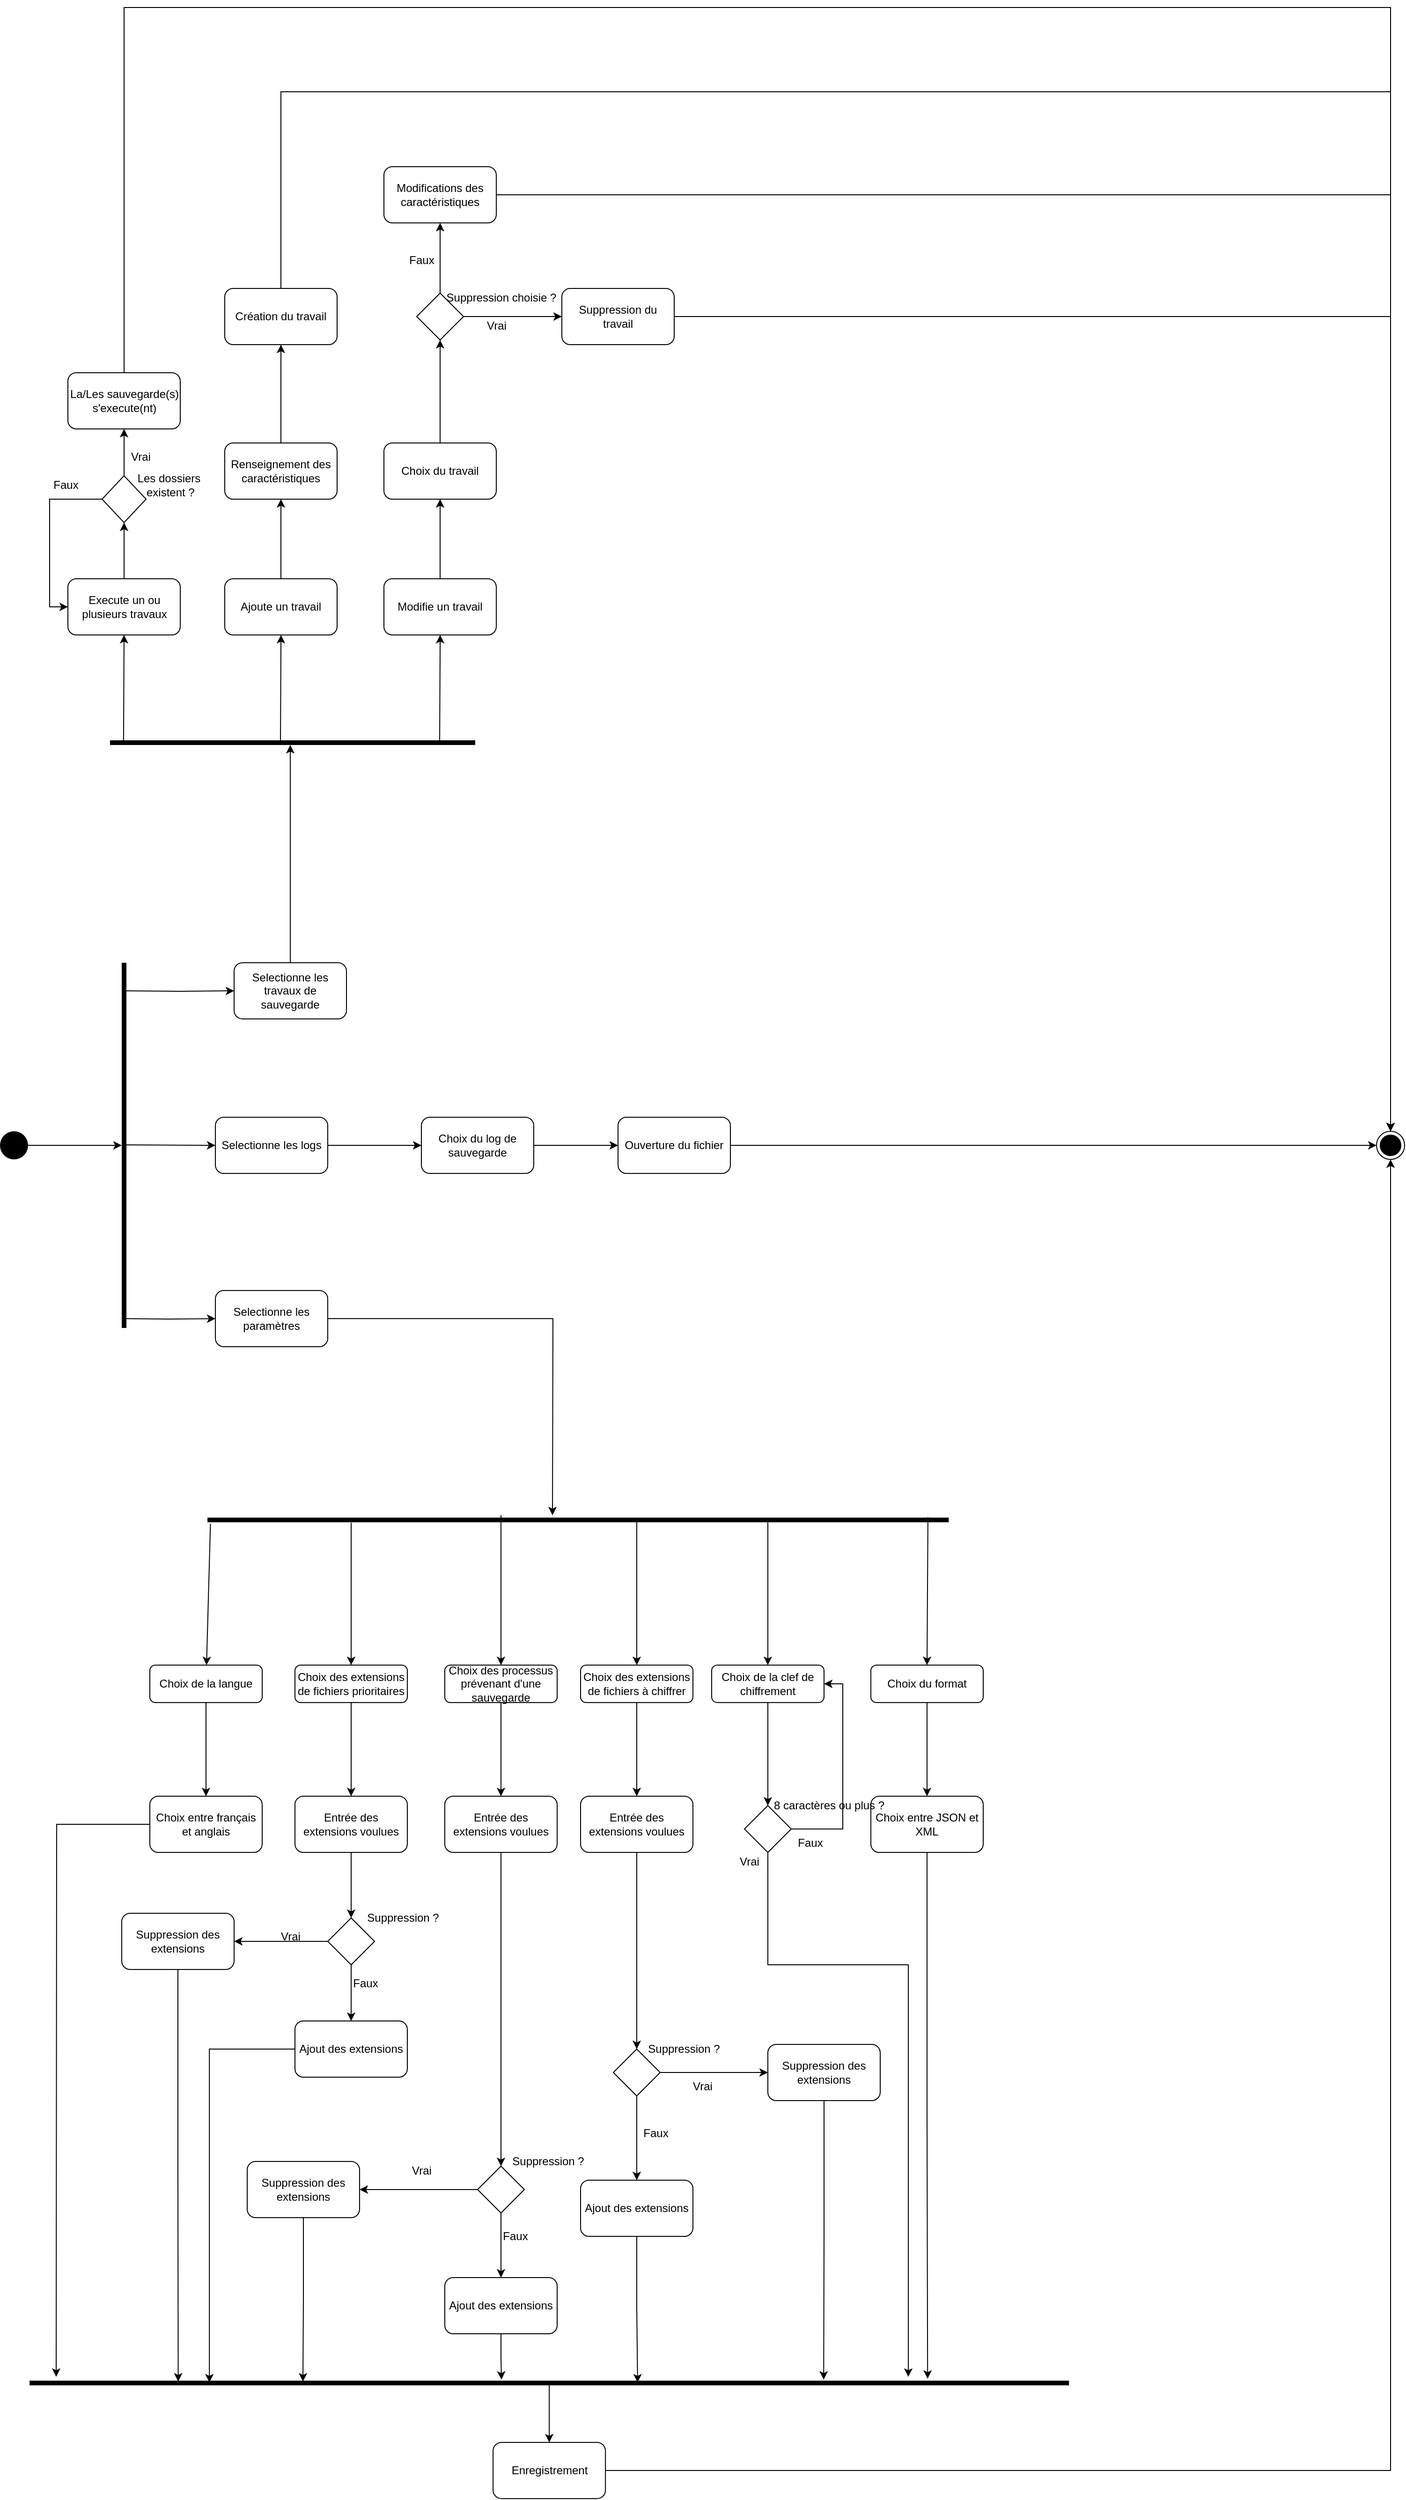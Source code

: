 <mxfile version="13.9.9" type="device"><diagram id="jHeaYpOQUecttkVSAdTn" name="Page-1"><mxGraphModel dx="1955" dy="2127" grid="1" gridSize="10" guides="1" tooltips="1" connect="1" arrows="1" fold="1" page="1" pageScale="1" pageWidth="827" pageHeight="1169" math="0" shadow="0"><root><mxCell id="0"/><mxCell id="1" parent="0"/><mxCell id="CJok09yqFyBPi1jNYpN_-2" style="edgeStyle=orthogonalEdgeStyle;rounded=0;orthogonalLoop=1;jettySize=auto;html=1;" edge="1" parent="1" source="CJok09yqFyBPi1jNYpN_-1"><mxGeometry relative="1" as="geometry"><mxPoint x="220" y="485" as="targetPoint"/></mxGeometry></mxCell><mxCell id="CJok09yqFyBPi1jNYpN_-1" value="" style="ellipse;fillColor=#000000;strokeColor=none;" vertex="1" parent="1"><mxGeometry x="90" y="470" width="30" height="30" as="geometry"/></mxCell><mxCell id="CJok09yqFyBPi1jNYpN_-4" value="" style="html=1;points=[];perimeter=orthogonalPerimeter;fillColor=#000000;strokeColor=none;" vertex="1" parent="1"><mxGeometry x="220" y="290" width="5" height="390" as="geometry"/></mxCell><mxCell id="CJok09yqFyBPi1jNYpN_-5" style="edgeStyle=orthogonalEdgeStyle;rounded=0;orthogonalLoop=1;jettySize=auto;html=1;entryX=0;entryY=0.5;entryDx=0;entryDy=0;" edge="1" parent="1" target="CJok09yqFyBPi1jNYpN_-6"><mxGeometry relative="1" as="geometry"><mxPoint x="320" y="318" as="targetPoint"/><mxPoint x="224" y="320" as="sourcePoint"/></mxGeometry></mxCell><mxCell id="CJok09yqFyBPi1jNYpN_-6" value="Selectionne les travaux de sauvegarde" style="rounded=1;whiteSpace=wrap;html=1;" vertex="1" parent="1"><mxGeometry x="340" y="290" width="120" height="60" as="geometry"/></mxCell><mxCell id="CJok09yqFyBPi1jNYpN_-8" style="edgeStyle=orthogonalEdgeStyle;rounded=0;orthogonalLoop=1;jettySize=auto;html=1;entryX=0;entryY=0.5;entryDx=0;entryDy=0;" edge="1" parent="1" target="CJok09yqFyBPi1jNYpN_-10"><mxGeometry relative="1" as="geometry"><mxPoint x="325" y="484.5" as="targetPoint"/><mxPoint x="225" y="484.5" as="sourcePoint"/></mxGeometry></mxCell><mxCell id="CJok09yqFyBPi1jNYpN_-9" style="edgeStyle=orthogonalEdgeStyle;rounded=0;orthogonalLoop=1;jettySize=auto;html=1;entryX=0;entryY=0.5;entryDx=0;entryDy=0;" edge="1" parent="1" target="CJok09yqFyBPi1jNYpN_-11"><mxGeometry relative="1" as="geometry"><mxPoint x="330" y="670" as="targetPoint"/><mxPoint x="220" y="670" as="sourcePoint"/></mxGeometry></mxCell><mxCell id="CJok09yqFyBPi1jNYpN_-45" style="edgeStyle=orthogonalEdgeStyle;rounded=0;orthogonalLoop=1;jettySize=auto;html=1;entryX=0;entryY=0.5;entryDx=0;entryDy=0;" edge="1" parent="1" source="CJok09yqFyBPi1jNYpN_-10" target="CJok09yqFyBPi1jNYpN_-46"><mxGeometry relative="1" as="geometry"><mxPoint x="540" y="485" as="targetPoint"/></mxGeometry></mxCell><mxCell id="CJok09yqFyBPi1jNYpN_-10" value="Selectionne les logs" style="rounded=1;whiteSpace=wrap;html=1;" vertex="1" parent="1"><mxGeometry x="320" y="455" width="120" height="60" as="geometry"/></mxCell><mxCell id="CJok09yqFyBPi1jNYpN_-49" style="edgeStyle=orthogonalEdgeStyle;rounded=0;orthogonalLoop=1;jettySize=auto;html=1;" edge="1" parent="1" source="CJok09yqFyBPi1jNYpN_-11"><mxGeometry relative="1" as="geometry"><mxPoint x="680" y="880" as="targetPoint"/></mxGeometry></mxCell><mxCell id="CJok09yqFyBPi1jNYpN_-11" value="Selectionne les paramètres" style="rounded=1;whiteSpace=wrap;html=1;" vertex="1" parent="1"><mxGeometry x="320" y="640" width="120" height="60" as="geometry"/></mxCell><mxCell id="CJok09yqFyBPi1jNYpN_-13" value="" style="html=1;points=[];perimeter=orthogonalPerimeter;fillColor=#000000;strokeColor=none;rotation=90;" vertex="1" parent="1"><mxGeometry x="400" y="-140" width="5" height="390" as="geometry"/></mxCell><mxCell id="CJok09yqFyBPi1jNYpN_-14" value="" style="endArrow=classic;html=1;exitX=0.5;exitY=0;exitDx=0;exitDy=0;" edge="1" parent="1" source="CJok09yqFyBPi1jNYpN_-6" target="CJok09yqFyBPi1jNYpN_-13"><mxGeometry width="50" height="50" relative="1" as="geometry"><mxPoint x="370" y="230" as="sourcePoint"/><mxPoint x="420" y="180" as="targetPoint"/></mxGeometry></mxCell><mxCell id="CJok09yqFyBPi1jNYpN_-15" value="" style="endArrow=classic;html=1;exitX=0.9;exitY=0.963;exitDx=0;exitDy=0;exitPerimeter=0;entryX=0.5;entryY=1;entryDx=0;entryDy=0;" edge="1" parent="1" source="CJok09yqFyBPi1jNYpN_-13" target="CJok09yqFyBPi1jNYpN_-16"><mxGeometry width="50" height="50" relative="1" as="geometry"><mxPoint x="380" y="-10" as="sourcePoint"/><mxPoint x="222" y="-40" as="targetPoint"/></mxGeometry></mxCell><mxCell id="CJok09yqFyBPi1jNYpN_-16" value="Execute un ou plusieurs travaux" style="rounded=1;whiteSpace=wrap;html=1;" vertex="1" parent="1"><mxGeometry x="162.5" y="-120" width="120" height="60" as="geometry"/></mxCell><mxCell id="CJok09yqFyBPi1jNYpN_-17" value="Ajoute un travail" style="rounded=1;whiteSpace=wrap;html=1;" vertex="1" parent="1"><mxGeometry x="330" y="-120" width="120" height="60" as="geometry"/></mxCell><mxCell id="CJok09yqFyBPi1jNYpN_-18" value="Modifie un travail" style="rounded=1;whiteSpace=wrap;html=1;" vertex="1" parent="1"><mxGeometry x="500" y="-120" width="120" height="60" as="geometry"/></mxCell><mxCell id="CJok09yqFyBPi1jNYpN_-19" value="" style="endArrow=classic;html=1;exitX=0.9;exitY=0.963;exitDx=0;exitDy=0;exitPerimeter=0;entryX=0.5;entryY=1;entryDx=0;entryDy=0;" edge="1" parent="1"><mxGeometry width="50" height="50" relative="1" as="geometry"><mxPoint x="389.5" y="57" as="sourcePoint"/><mxPoint x="390.07" y="-60" as="targetPoint"/></mxGeometry></mxCell><mxCell id="CJok09yqFyBPi1jNYpN_-20" value="" style="endArrow=classic;html=1;exitX=0.9;exitY=0.963;exitDx=0;exitDy=0;exitPerimeter=0;entryX=0.5;entryY=1;entryDx=0;entryDy=0;" edge="1" parent="1"><mxGeometry width="50" height="50" relative="1" as="geometry"><mxPoint x="559.5" y="57" as="sourcePoint"/><mxPoint x="560.07" y="-60" as="targetPoint"/></mxGeometry></mxCell><mxCell id="CJok09yqFyBPi1jNYpN_-24" style="edgeStyle=orthogonalEdgeStyle;rounded=0;orthogonalLoop=1;jettySize=auto;html=1;" edge="1" parent="1" source="CJok09yqFyBPi1jNYpN_-21"><mxGeometry relative="1" as="geometry"><mxPoint x="222.5" y="-280" as="targetPoint"/></mxGeometry></mxCell><mxCell id="CJok09yqFyBPi1jNYpN_-26" style="edgeStyle=orthogonalEdgeStyle;rounded=0;orthogonalLoop=1;jettySize=auto;html=1;entryX=0;entryY=0.5;entryDx=0;entryDy=0;" edge="1" parent="1" source="CJok09yqFyBPi1jNYpN_-21" target="CJok09yqFyBPi1jNYpN_-16"><mxGeometry relative="1" as="geometry"><mxPoint x="110" y="-205" as="targetPoint"/><Array as="points"><mxPoint x="143" y="-205"/><mxPoint x="143" y="-90"/></Array></mxGeometry></mxCell><mxCell id="CJok09yqFyBPi1jNYpN_-21" value="" style="rhombus;whiteSpace=wrap;html=1;" vertex="1" parent="1"><mxGeometry x="199" y="-230" width="47" height="50" as="geometry"/></mxCell><mxCell id="CJok09yqFyBPi1jNYpN_-22" value="" style="endArrow=classic;html=1;exitX=0.5;exitY=0;exitDx=0;exitDy=0;entryX=0.5;entryY=1;entryDx=0;entryDy=0;" edge="1" parent="1" source="CJok09yqFyBPi1jNYpN_-16" target="CJok09yqFyBPi1jNYpN_-21"><mxGeometry width="50" height="50" relative="1" as="geometry"><mxPoint x="310" y="-150" as="sourcePoint"/><mxPoint x="360" y="-200" as="targetPoint"/></mxGeometry></mxCell><mxCell id="CJok09yqFyBPi1jNYpN_-23" value="Les dossiers&lt;br&gt;&amp;nbsp;existent ?" style="text;html=1;align=center;verticalAlign=middle;resizable=0;points=[];autosize=1;" vertex="1" parent="1"><mxGeometry x="230" y="-235" width="80" height="30" as="geometry"/></mxCell><mxCell id="CJok09yqFyBPi1jNYpN_-136" style="edgeStyle=orthogonalEdgeStyle;rounded=0;orthogonalLoop=1;jettySize=auto;html=1;entryX=0.5;entryY=0;entryDx=0;entryDy=0;" edge="1" parent="1" source="CJok09yqFyBPi1jNYpN_-25" target="CJok09yqFyBPi1jNYpN_-130"><mxGeometry relative="1" as="geometry"><Array as="points"><mxPoint x="223" y="-730"/><mxPoint x="1575" y="-730"/></Array></mxGeometry></mxCell><mxCell id="CJok09yqFyBPi1jNYpN_-25" value="La/Les sauvegarde(s) s'execute(nt)" style="rounded=1;whiteSpace=wrap;html=1;" vertex="1" parent="1"><mxGeometry x="162.5" y="-340" width="120" height="60" as="geometry"/></mxCell><mxCell id="CJok09yqFyBPi1jNYpN_-27" value="Vrai" style="text;html=1;align=center;verticalAlign=middle;resizable=0;points=[];autosize=1;" vertex="1" parent="1"><mxGeometry x="220" y="-260" width="40" height="20" as="geometry"/></mxCell><mxCell id="CJok09yqFyBPi1jNYpN_-28" value="Faux" style="text;html=1;align=center;verticalAlign=middle;resizable=0;points=[];autosize=1;" vertex="1" parent="1"><mxGeometry x="140" y="-230" width="40" height="20" as="geometry"/></mxCell><mxCell id="CJok09yqFyBPi1jNYpN_-29" value="" style="endArrow=classic;html=1;exitX=0.5;exitY=0;exitDx=0;exitDy=0;entryX=0.5;entryY=1;entryDx=0;entryDy=0;" edge="1" parent="1" source="CJok09yqFyBPi1jNYpN_-17" target="CJok09yqFyBPi1jNYpN_-30"><mxGeometry width="50" height="50" relative="1" as="geometry"><mxPoint x="389.5" y="-146.5" as="sourcePoint"/><mxPoint x="390" y="-270" as="targetPoint"/></mxGeometry></mxCell><mxCell id="CJok09yqFyBPi1jNYpN_-31" style="edgeStyle=orthogonalEdgeStyle;rounded=0;orthogonalLoop=1;jettySize=auto;html=1;entryX=0.5;entryY=1;entryDx=0;entryDy=0;" edge="1" parent="1" source="CJok09yqFyBPi1jNYpN_-30" target="CJok09yqFyBPi1jNYpN_-32"><mxGeometry relative="1" as="geometry"><mxPoint x="390" y="-420" as="targetPoint"/></mxGeometry></mxCell><mxCell id="CJok09yqFyBPi1jNYpN_-30" value="Renseignement des caractéristiques" style="rounded=1;whiteSpace=wrap;html=1;" vertex="1" parent="1"><mxGeometry x="330" y="-265" width="120" height="60" as="geometry"/></mxCell><mxCell id="CJok09yqFyBPi1jNYpN_-135" style="edgeStyle=orthogonalEdgeStyle;rounded=0;orthogonalLoop=1;jettySize=auto;html=1;entryX=0.5;entryY=0;entryDx=0;entryDy=0;" edge="1" parent="1" source="CJok09yqFyBPi1jNYpN_-32" target="CJok09yqFyBPi1jNYpN_-130"><mxGeometry relative="1" as="geometry"><Array as="points"><mxPoint x="390" y="-640"/><mxPoint x="1575" y="-640"/></Array></mxGeometry></mxCell><mxCell id="CJok09yqFyBPi1jNYpN_-32" value="Création du travail" style="rounded=1;whiteSpace=wrap;html=1;" vertex="1" parent="1"><mxGeometry x="330" y="-430" width="120" height="60" as="geometry"/></mxCell><mxCell id="CJok09yqFyBPi1jNYpN_-33" value="" style="endArrow=classic;html=1;exitX=0.5;exitY=0;exitDx=0;exitDy=0;entryX=0.5;entryY=1;entryDx=0;entryDy=0;" edge="1" parent="1" target="CJok09yqFyBPi1jNYpN_-35"><mxGeometry width="50" height="50" relative="1" as="geometry"><mxPoint x="560" y="-120" as="sourcePoint"/><mxPoint x="560" y="-270" as="targetPoint"/></mxGeometry></mxCell><mxCell id="CJok09yqFyBPi1jNYpN_-38" style="edgeStyle=orthogonalEdgeStyle;rounded=0;orthogonalLoop=1;jettySize=auto;html=1;entryX=0.5;entryY=1;entryDx=0;entryDy=0;" edge="1" parent="1" source="CJok09yqFyBPi1jNYpN_-35" target="CJok09yqFyBPi1jNYpN_-37"><mxGeometry relative="1" as="geometry"/></mxCell><mxCell id="CJok09yqFyBPi1jNYpN_-35" value="Choix du travail" style="rounded=1;whiteSpace=wrap;html=1;" vertex="1" parent="1"><mxGeometry x="500" y="-265" width="120" height="60" as="geometry"/></mxCell><mxCell id="CJok09yqFyBPi1jNYpN_-134" style="edgeStyle=orthogonalEdgeStyle;rounded=0;orthogonalLoop=1;jettySize=auto;html=1;entryX=0.5;entryY=0;entryDx=0;entryDy=0;" edge="1" parent="1" source="CJok09yqFyBPi1jNYpN_-36" target="CJok09yqFyBPi1jNYpN_-130"><mxGeometry relative="1" as="geometry"><mxPoint x="1580" y="470" as="targetPoint"/></mxGeometry></mxCell><mxCell id="CJok09yqFyBPi1jNYpN_-36" value="Modifications des caractéristiques" style="rounded=1;whiteSpace=wrap;html=1;" vertex="1" parent="1"><mxGeometry x="500" y="-560" width="120" height="60" as="geometry"/></mxCell><mxCell id="CJok09yqFyBPi1jNYpN_-39" style="edgeStyle=orthogonalEdgeStyle;rounded=0;orthogonalLoop=1;jettySize=auto;html=1;entryX=0.5;entryY=1;entryDx=0;entryDy=0;" edge="1" parent="1" source="CJok09yqFyBPi1jNYpN_-37" target="CJok09yqFyBPi1jNYpN_-36"><mxGeometry relative="1" as="geometry"/></mxCell><mxCell id="CJok09yqFyBPi1jNYpN_-40" style="edgeStyle=orthogonalEdgeStyle;rounded=0;orthogonalLoop=1;jettySize=auto;html=1;" edge="1" parent="1" source="CJok09yqFyBPi1jNYpN_-37"><mxGeometry relative="1" as="geometry"><mxPoint x="690" y="-400" as="targetPoint"/></mxGeometry></mxCell><mxCell id="CJok09yqFyBPi1jNYpN_-37" value="" style="rhombus;whiteSpace=wrap;html=1;" vertex="1" parent="1"><mxGeometry x="535" y="-425" width="50" height="50" as="geometry"/></mxCell><mxCell id="CJok09yqFyBPi1jNYpN_-133" style="edgeStyle=orthogonalEdgeStyle;rounded=0;orthogonalLoop=1;jettySize=auto;html=1;entryX=0.5;entryY=0;entryDx=0;entryDy=0;" edge="1" parent="1" source="CJok09yqFyBPi1jNYpN_-41" target="CJok09yqFyBPi1jNYpN_-130"><mxGeometry relative="1" as="geometry"/></mxCell><mxCell id="CJok09yqFyBPi1jNYpN_-41" value="Suppression du travail" style="rounded=1;whiteSpace=wrap;html=1;" vertex="1" parent="1"><mxGeometry x="690" y="-430" width="120" height="60" as="geometry"/></mxCell><mxCell id="CJok09yqFyBPi1jNYpN_-42" value="Suppression choisie ?" style="text;html=1;align=center;verticalAlign=middle;resizable=0;points=[];autosize=1;" vertex="1" parent="1"><mxGeometry x="560" y="-430" width="130" height="20" as="geometry"/></mxCell><mxCell id="CJok09yqFyBPi1jNYpN_-43" value="Faux" style="text;html=1;align=center;verticalAlign=middle;resizable=0;points=[];autosize=1;" vertex="1" parent="1"><mxGeometry x="520" y="-470" width="40" height="20" as="geometry"/></mxCell><mxCell id="CJok09yqFyBPi1jNYpN_-44" value="Vrai" style="text;html=1;align=center;verticalAlign=middle;resizable=0;points=[];autosize=1;" vertex="1" parent="1"><mxGeometry x="600" y="-400" width="40" height="20" as="geometry"/></mxCell><mxCell id="CJok09yqFyBPi1jNYpN_-47" style="edgeStyle=orthogonalEdgeStyle;rounded=0;orthogonalLoop=1;jettySize=auto;html=1;" edge="1" parent="1" source="CJok09yqFyBPi1jNYpN_-46"><mxGeometry relative="1" as="geometry"><mxPoint x="750" y="485" as="targetPoint"/></mxGeometry></mxCell><mxCell id="CJok09yqFyBPi1jNYpN_-46" value="Choix du log de sauvegarde" style="rounded=1;whiteSpace=wrap;html=1;" vertex="1" parent="1"><mxGeometry x="540" y="455" width="120" height="60" as="geometry"/></mxCell><mxCell id="CJok09yqFyBPi1jNYpN_-132" style="edgeStyle=orthogonalEdgeStyle;rounded=0;orthogonalLoop=1;jettySize=auto;html=1;entryX=0;entryY=0.5;entryDx=0;entryDy=0;" edge="1" parent="1" source="CJok09yqFyBPi1jNYpN_-48" target="CJok09yqFyBPi1jNYpN_-130"><mxGeometry relative="1" as="geometry"/></mxCell><mxCell id="CJok09yqFyBPi1jNYpN_-48" value="Ouverture du fichier" style="rounded=1;whiteSpace=wrap;html=1;" vertex="1" parent="1"><mxGeometry x="750" y="455" width="120" height="60" as="geometry"/></mxCell><mxCell id="CJok09yqFyBPi1jNYpN_-52" value="" style="html=1;points=[];perimeter=orthogonalPerimeter;fillColor=#000000;strokeColor=none;rotation=90;" vertex="1" parent="1"><mxGeometry x="704.85" y="489.22" width="5" height="791.56" as="geometry"/></mxCell><mxCell id="CJok09yqFyBPi1jNYpN_-54" value="" style="endArrow=classic;html=1;exitX=1.3;exitY=0.996;exitDx=0;exitDy=0;exitPerimeter=0;" edge="1" parent="1" source="CJok09yqFyBPi1jNYpN_-52" target="CJok09yqFyBPi1jNYpN_-60"><mxGeometry width="50" height="50" relative="1" as="geometry"><mxPoint x="680" y="730" as="sourcePoint"/><mxPoint x="380" y="1040" as="targetPoint"/></mxGeometry></mxCell><mxCell id="CJok09yqFyBPi1jNYpN_-55" value="" style="endArrow=classic;html=1;entryX=0.5;entryY=0;entryDx=0;entryDy=0;exitX=-0.101;exitY=0.028;exitDx=0;exitDy=0;exitPerimeter=0;" edge="1" parent="1" source="CJok09yqFyBPi1jNYpN_-52" target="CJok09yqFyBPi1jNYpN_-62"><mxGeometry width="50" height="50" relative="1" as="geometry"><mxPoint x="1060" y="889" as="sourcePoint"/><mxPoint x="1010.1" y="1029" as="targetPoint"/></mxGeometry></mxCell><mxCell id="CJok09yqFyBPi1jNYpN_-56" value="" style="endArrow=classic;html=1;entryX=0.5;entryY=0;entryDx=0;entryDy=0;" edge="1" parent="1" target="CJok09yqFyBPi1jNYpN_-61"><mxGeometry width="50" height="50" relative="1" as="geometry"><mxPoint x="465" y="888" as="sourcePoint"/><mxPoint x="492" y="1040" as="targetPoint"/></mxGeometry></mxCell><mxCell id="CJok09yqFyBPi1jNYpN_-57" value="" style="endArrow=classic;html=1;" edge="1" parent="1"><mxGeometry width="50" height="50" relative="1" as="geometry"><mxPoint x="625" y="880" as="sourcePoint"/><mxPoint x="625" y="1040" as="targetPoint"/></mxGeometry></mxCell><mxCell id="CJok09yqFyBPi1jNYpN_-58" value="" style="endArrow=classic;html=1;entryX=0.5;entryY=0;entryDx=0;entryDy=0;" edge="1" parent="1" source="CJok09yqFyBPi1jNYpN_-52" target="CJok09yqFyBPi1jNYpN_-65"><mxGeometry width="50" height="50" relative="1" as="geometry"><mxPoint x="700" y="890" as="sourcePoint"/><mxPoint x="744" y="1040" as="targetPoint"/></mxGeometry></mxCell><mxCell id="CJok09yqFyBPi1jNYpN_-59" value="" style="endArrow=classic;html=1;entryX=0.5;entryY=0;entryDx=0;entryDy=0;" edge="1" parent="1" source="CJok09yqFyBPi1jNYpN_-52" target="CJok09yqFyBPi1jNYpN_-64"><mxGeometry width="50" height="50" relative="1" as="geometry"><mxPoint x="880" y="890" as="sourcePoint"/><mxPoint x="880" y="1040" as="targetPoint"/></mxGeometry></mxCell><mxCell id="CJok09yqFyBPi1jNYpN_-67" style="edgeStyle=orthogonalEdgeStyle;rounded=0;orthogonalLoop=1;jettySize=auto;html=1;" edge="1" parent="1" source="CJok09yqFyBPi1jNYpN_-60"><mxGeometry relative="1" as="geometry"><mxPoint x="310" y="1180" as="targetPoint"/></mxGeometry></mxCell><mxCell id="CJok09yqFyBPi1jNYpN_-60" value="Choix de la langue" style="rounded=1;whiteSpace=wrap;html=1;" vertex="1" parent="1"><mxGeometry x="250" y="1040" width="120" height="40" as="geometry"/></mxCell><mxCell id="CJok09yqFyBPi1jNYpN_-68" style="edgeStyle=orthogonalEdgeStyle;rounded=0;orthogonalLoop=1;jettySize=auto;html=1;entryX=0.5;entryY=0;entryDx=0;entryDy=0;" edge="1" parent="1" source="CJok09yqFyBPi1jNYpN_-61" target="CJok09yqFyBPi1jNYpN_-82"><mxGeometry relative="1" as="geometry"><mxPoint x="465" y="1170" as="targetPoint"/></mxGeometry></mxCell><mxCell id="CJok09yqFyBPi1jNYpN_-61" value="Choix des extensions de fichiers prioritaires" style="rounded=1;whiteSpace=wrap;html=1;" vertex="1" parent="1"><mxGeometry x="405" y="1040" width="120" height="40" as="geometry"/></mxCell><mxCell id="CJok09yqFyBPi1jNYpN_-72" style="edgeStyle=orthogonalEdgeStyle;rounded=0;orthogonalLoop=1;jettySize=auto;html=1;entryX=0.5;entryY=0;entryDx=0;entryDy=0;" edge="1" parent="1" source="CJok09yqFyBPi1jNYpN_-62" target="CJok09yqFyBPi1jNYpN_-75"><mxGeometry relative="1" as="geometry"><mxPoint x="1060" y="1190" as="targetPoint"/></mxGeometry></mxCell><mxCell id="CJok09yqFyBPi1jNYpN_-62" value="Choix du format" style="rounded=1;whiteSpace=wrap;html=1;" vertex="1" parent="1"><mxGeometry x="1020" y="1040" width="120" height="40" as="geometry"/></mxCell><mxCell id="CJok09yqFyBPi1jNYpN_-71" style="edgeStyle=orthogonalEdgeStyle;rounded=0;orthogonalLoop=1;jettySize=auto;html=1;" edge="1" parent="1" source="CJok09yqFyBPi1jNYpN_-64"><mxGeometry relative="1" as="geometry"><mxPoint x="910" y="1190" as="targetPoint"/></mxGeometry></mxCell><mxCell id="CJok09yqFyBPi1jNYpN_-64" value="Choix de la clef de chiffrement" style="rounded=1;whiteSpace=wrap;html=1;" vertex="1" parent="1"><mxGeometry x="850" y="1040" width="120" height="40" as="geometry"/></mxCell><mxCell id="CJok09yqFyBPi1jNYpN_-70" style="edgeStyle=orthogonalEdgeStyle;rounded=0;orthogonalLoop=1;jettySize=auto;html=1;" edge="1" parent="1" source="CJok09yqFyBPi1jNYpN_-65"><mxGeometry relative="1" as="geometry"><mxPoint x="770" y="1180" as="targetPoint"/></mxGeometry></mxCell><mxCell id="CJok09yqFyBPi1jNYpN_-65" value="Choix des extensions de fichiers à chiffrer" style="rounded=1;whiteSpace=wrap;html=1;" vertex="1" parent="1"><mxGeometry x="710" y="1040" width="120" height="40" as="geometry"/></mxCell><mxCell id="CJok09yqFyBPi1jNYpN_-69" style="edgeStyle=orthogonalEdgeStyle;rounded=0;orthogonalLoop=1;jettySize=auto;html=1;" edge="1" parent="1" source="CJok09yqFyBPi1jNYpN_-66"><mxGeometry relative="1" as="geometry"><mxPoint x="625" y="1180" as="targetPoint"/></mxGeometry></mxCell><mxCell id="CJok09yqFyBPi1jNYpN_-66" value="Choix des processus prévenant d'une sauvegarde" style="rounded=1;whiteSpace=wrap;html=1;" vertex="1" parent="1"><mxGeometry x="565" y="1040" width="120" height="40" as="geometry"/></mxCell><mxCell id="CJok09yqFyBPi1jNYpN_-131" style="edgeStyle=orthogonalEdgeStyle;rounded=0;orthogonalLoop=1;jettySize=auto;html=1;entryX=0.5;entryY=1;entryDx=0;entryDy=0;" edge="1" parent="1" source="CJok09yqFyBPi1jNYpN_-73" target="CJok09yqFyBPi1jNYpN_-130"><mxGeometry relative="1" as="geometry"/></mxCell><mxCell id="CJok09yqFyBPi1jNYpN_-73" value="Enregistrement" style="rounded=1;whiteSpace=wrap;html=1;" vertex="1" parent="1"><mxGeometry x="616.57" y="1870" width="120" height="60" as="geometry"/></mxCell><mxCell id="CJok09yqFyBPi1jNYpN_-126" style="edgeStyle=orthogonalEdgeStyle;rounded=0;orthogonalLoop=1;jettySize=auto;html=1;" edge="1" parent="1" source="CJok09yqFyBPi1jNYpN_-74"><mxGeometry relative="1" as="geometry"><mxPoint x="150" y="1800" as="targetPoint"/></mxGeometry></mxCell><mxCell id="CJok09yqFyBPi1jNYpN_-74" value="Choix entre français et anglais" style="rounded=1;whiteSpace=wrap;html=1;" vertex="1" parent="1"><mxGeometry x="250" y="1180" width="120" height="60" as="geometry"/></mxCell><mxCell id="CJok09yqFyBPi1jNYpN_-127" style="edgeStyle=orthogonalEdgeStyle;rounded=0;orthogonalLoop=1;jettySize=auto;html=1;entryX=-0.414;entryY=0.136;entryDx=0;entryDy=0;entryPerimeter=0;" edge="1" parent="1" source="CJok09yqFyBPi1jNYpN_-75" target="CJok09yqFyBPi1jNYpN_-119"><mxGeometry relative="1" as="geometry"/></mxCell><mxCell id="CJok09yqFyBPi1jNYpN_-75" value="Choix entre JSON et XML" style="rounded=1;whiteSpace=wrap;html=1;" vertex="1" parent="1"><mxGeometry x="1020" y="1180" width="120" height="60" as="geometry"/></mxCell><mxCell id="CJok09yqFyBPi1jNYpN_-77" style="edgeStyle=orthogonalEdgeStyle;rounded=0;orthogonalLoop=1;jettySize=auto;html=1;entryX=1;entryY=0.5;entryDx=0;entryDy=0;" edge="1" parent="1" source="CJok09yqFyBPi1jNYpN_-76" target="CJok09yqFyBPi1jNYpN_-64"><mxGeometry relative="1" as="geometry"><mxPoint x="1000" y="1060" as="targetPoint"/><Array as="points"><mxPoint x="990" y="1215"/><mxPoint x="990" y="1060"/></Array></mxGeometry></mxCell><mxCell id="CJok09yqFyBPi1jNYpN_-80" style="edgeStyle=orthogonalEdgeStyle;rounded=0;orthogonalLoop=1;jettySize=auto;html=1;" edge="1" parent="1" source="CJok09yqFyBPi1jNYpN_-76"><mxGeometry relative="1" as="geometry"><mxPoint x="1060" y="1800" as="targetPoint"/><Array as="points"><mxPoint x="910" y="1360"/><mxPoint x="1060" y="1360"/></Array></mxGeometry></mxCell><mxCell id="CJok09yqFyBPi1jNYpN_-76" value="" style="rhombus;whiteSpace=wrap;html=1;" vertex="1" parent="1"><mxGeometry x="885" y="1190" width="50" height="50" as="geometry"/></mxCell><mxCell id="CJok09yqFyBPi1jNYpN_-78" value="Faux" style="text;html=1;align=center;verticalAlign=middle;resizable=0;points=[];autosize=1;" vertex="1" parent="1"><mxGeometry x="935" y="1220" width="40" height="20" as="geometry"/></mxCell><mxCell id="CJok09yqFyBPi1jNYpN_-79" value="8 caractères ou plus ?" style="text;html=1;align=center;verticalAlign=middle;resizable=0;points=[];autosize=1;" vertex="1" parent="1"><mxGeometry x="910" y="1180" width="130" height="20" as="geometry"/></mxCell><mxCell id="CJok09yqFyBPi1jNYpN_-81" value="Vrai" style="text;html=1;align=center;verticalAlign=middle;resizable=0;points=[];autosize=1;" vertex="1" parent="1"><mxGeometry x="870" y="1240" width="40" height="20" as="geometry"/></mxCell><mxCell id="CJok09yqFyBPi1jNYpN_-83" style="edgeStyle=orthogonalEdgeStyle;rounded=0;orthogonalLoop=1;jettySize=auto;html=1;" edge="1" parent="1" source="CJok09yqFyBPi1jNYpN_-82"><mxGeometry relative="1" as="geometry"><mxPoint x="465" y="1310" as="targetPoint"/></mxGeometry></mxCell><mxCell id="CJok09yqFyBPi1jNYpN_-82" value="Entrée des extensions voulues" style="rounded=1;whiteSpace=wrap;html=1;" vertex="1" parent="1"><mxGeometry x="405" y="1180" width="120" height="60" as="geometry"/></mxCell><mxCell id="CJok09yqFyBPi1jNYpN_-89" style="edgeStyle=orthogonalEdgeStyle;rounded=0;orthogonalLoop=1;jettySize=auto;html=1;entryX=0.5;entryY=0;entryDx=0;entryDy=0;" edge="1" parent="1" source="CJok09yqFyBPi1jNYpN_-84" target="CJok09yqFyBPi1jNYpN_-90"><mxGeometry relative="1" as="geometry"><mxPoint x="465" y="1440" as="targetPoint"/></mxGeometry></mxCell><mxCell id="CJok09yqFyBPi1jNYpN_-84" value="" style="rhombus;whiteSpace=wrap;html=1;" vertex="1" parent="1"><mxGeometry x="440" y="1310" width="50" height="50" as="geometry"/></mxCell><mxCell id="CJok09yqFyBPi1jNYpN_-85" value="Suppression ?" style="text;html=1;align=center;verticalAlign=middle;resizable=0;points=[];autosize=1;" vertex="1" parent="1"><mxGeometry x="475" y="1300" width="90" height="20" as="geometry"/></mxCell><mxCell id="CJok09yqFyBPi1jNYpN_-86" value="" style="endArrow=classic;html=1;exitX=0;exitY=0.5;exitDx=0;exitDy=0;entryX=1;entryY=0.5;entryDx=0;entryDy=0;" edge="1" parent="1" source="CJok09yqFyBPi1jNYpN_-84" target="CJok09yqFyBPi1jNYpN_-87"><mxGeometry width="50" height="50" relative="1" as="geometry"><mxPoint x="990" y="1310" as="sourcePoint"/><mxPoint x="370" y="1335" as="targetPoint"/></mxGeometry></mxCell><mxCell id="CJok09yqFyBPi1jNYpN_-125" style="edgeStyle=orthogonalEdgeStyle;rounded=0;orthogonalLoop=1;jettySize=auto;html=1;entryX=0.186;entryY=0.857;entryDx=0;entryDy=0;entryPerimeter=0;" edge="1" parent="1" source="CJok09yqFyBPi1jNYpN_-87" target="CJok09yqFyBPi1jNYpN_-119"><mxGeometry relative="1" as="geometry"><mxPoint x="280" y="1720" as="targetPoint"/><Array as="points"/></mxGeometry></mxCell><mxCell id="CJok09yqFyBPi1jNYpN_-87" value="Suppression des extensions" style="rounded=1;whiteSpace=wrap;html=1;" vertex="1" parent="1"><mxGeometry x="220" y="1305" width="120" height="60" as="geometry"/></mxCell><mxCell id="CJok09yqFyBPi1jNYpN_-88" value="Vrai" style="text;html=1;align=center;verticalAlign=middle;resizable=0;points=[];autosize=1;" vertex="1" parent="1"><mxGeometry x="380" y="1320" width="40" height="20" as="geometry"/></mxCell><mxCell id="CJok09yqFyBPi1jNYpN_-123" style="edgeStyle=orthogonalEdgeStyle;rounded=0;orthogonalLoop=1;jettySize=auto;html=1;entryX=0.386;entryY=0.827;entryDx=0;entryDy=0;entryPerimeter=0;" edge="1" parent="1" source="CJok09yqFyBPi1jNYpN_-90" target="CJok09yqFyBPi1jNYpN_-119"><mxGeometry relative="1" as="geometry"><Array as="points"><mxPoint x="314" y="1450"/></Array></mxGeometry></mxCell><mxCell id="CJok09yqFyBPi1jNYpN_-90" value="Ajout des extensions" style="rounded=1;whiteSpace=wrap;html=1;" vertex="1" parent="1"><mxGeometry x="405" y="1420" width="120" height="60" as="geometry"/></mxCell><mxCell id="CJok09yqFyBPi1jNYpN_-100" style="edgeStyle=orthogonalEdgeStyle;rounded=0;orthogonalLoop=1;jettySize=auto;html=1;entryX=0.5;entryY=0;entryDx=0;entryDy=0;" edge="1" parent="1" source="CJok09yqFyBPi1jNYpN_-91" target="CJok09yqFyBPi1jNYpN_-102"><mxGeometry relative="1" as="geometry"><mxPoint x="625" y="1590" as="targetPoint"/></mxGeometry></mxCell><mxCell id="CJok09yqFyBPi1jNYpN_-91" value="Entrée des extensions voulues" style="rounded=1;whiteSpace=wrap;html=1;" vertex="1" parent="1"><mxGeometry x="565" y="1180" width="120" height="60" as="geometry"/></mxCell><mxCell id="CJok09yqFyBPi1jNYpN_-101" style="edgeStyle=orthogonalEdgeStyle;rounded=0;orthogonalLoop=1;jettySize=auto;html=1;entryX=0.5;entryY=0;entryDx=0;entryDy=0;" edge="1" parent="1" source="CJok09yqFyBPi1jNYpN_-92" target="CJok09yqFyBPi1jNYpN_-108"><mxGeometry relative="1" as="geometry"><mxPoint x="770" y="1460" as="targetPoint"/></mxGeometry></mxCell><mxCell id="CJok09yqFyBPi1jNYpN_-92" value="Entrée des extensions voulues" style="rounded=1;whiteSpace=wrap;html=1;" vertex="1" parent="1"><mxGeometry x="710" y="1180" width="120" height="60" as="geometry"/></mxCell><mxCell id="CJok09yqFyBPi1jNYpN_-106" style="edgeStyle=orthogonalEdgeStyle;rounded=0;orthogonalLoop=1;jettySize=auto;html=1;entryX=1;entryY=0.5;entryDx=0;entryDy=0;" edge="1" parent="1" source="CJok09yqFyBPi1jNYpN_-102" target="CJok09yqFyBPi1jNYpN_-104"><mxGeometry relative="1" as="geometry"/></mxCell><mxCell id="CJok09yqFyBPi1jNYpN_-107" style="edgeStyle=orthogonalEdgeStyle;rounded=0;orthogonalLoop=1;jettySize=auto;html=1;entryX=0.5;entryY=0;entryDx=0;entryDy=0;" edge="1" parent="1" source="CJok09yqFyBPi1jNYpN_-102" target="CJok09yqFyBPi1jNYpN_-105"><mxGeometry relative="1" as="geometry"/></mxCell><mxCell id="CJok09yqFyBPi1jNYpN_-102" value="" style="rhombus;whiteSpace=wrap;html=1;" vertex="1" parent="1"><mxGeometry x="600" y="1575" width="50" height="50" as="geometry"/></mxCell><mxCell id="CJok09yqFyBPi1jNYpN_-103" value="Suppression ?" style="text;html=1;align=center;verticalAlign=middle;resizable=0;points=[];autosize=1;" vertex="1" parent="1"><mxGeometry x="630" y="1560" width="90" height="20" as="geometry"/></mxCell><mxCell id="CJok09yqFyBPi1jNYpN_-122" style="edgeStyle=orthogonalEdgeStyle;rounded=0;orthogonalLoop=1;jettySize=auto;html=1;entryX=0.186;entryY=0.737;entryDx=0;entryDy=0;entryPerimeter=0;" edge="1" parent="1" source="CJok09yqFyBPi1jNYpN_-104" target="CJok09yqFyBPi1jNYpN_-119"><mxGeometry relative="1" as="geometry"/></mxCell><mxCell id="CJok09yqFyBPi1jNYpN_-104" value="Suppression des extensions" style="rounded=1;whiteSpace=wrap;html=1;" vertex="1" parent="1"><mxGeometry x="354" y="1570" width="120" height="60" as="geometry"/></mxCell><mxCell id="CJok09yqFyBPi1jNYpN_-120" style="edgeStyle=orthogonalEdgeStyle;rounded=0;orthogonalLoop=1;jettySize=auto;html=1;entryX=-0.214;entryY=0.546;entryDx=0;entryDy=0;entryPerimeter=0;" edge="1" parent="1" source="CJok09yqFyBPi1jNYpN_-105" target="CJok09yqFyBPi1jNYpN_-119"><mxGeometry relative="1" as="geometry"/></mxCell><mxCell id="CJok09yqFyBPi1jNYpN_-105" value="Ajout des extensions" style="rounded=1;whiteSpace=wrap;html=1;" vertex="1" parent="1"><mxGeometry x="565" y="1694" width="120" height="60" as="geometry"/></mxCell><mxCell id="CJok09yqFyBPi1jNYpN_-109" style="edgeStyle=orthogonalEdgeStyle;rounded=0;orthogonalLoop=1;jettySize=auto;html=1;exitX=1;exitY=0.5;exitDx=0;exitDy=0;entryX=0;entryY=0.5;entryDx=0;entryDy=0;" edge="1" parent="1" source="CJok09yqFyBPi1jNYpN_-108" target="CJok09yqFyBPi1jNYpN_-113"><mxGeometry relative="1" as="geometry"><mxPoint x="910" y="1475" as="targetPoint"/></mxGeometry></mxCell><mxCell id="CJok09yqFyBPi1jNYpN_-111" style="edgeStyle=orthogonalEdgeStyle;rounded=0;orthogonalLoop=1;jettySize=auto;html=1;entryX=0.5;entryY=0;entryDx=0;entryDy=0;" edge="1" parent="1" source="CJok09yqFyBPi1jNYpN_-108" target="CJok09yqFyBPi1jNYpN_-112"><mxGeometry relative="1" as="geometry"><mxPoint x="780" y="1620" as="targetPoint"/></mxGeometry></mxCell><mxCell id="CJok09yqFyBPi1jNYpN_-108" value="" style="rhombus;whiteSpace=wrap;html=1;" vertex="1" parent="1"><mxGeometry x="745" y="1450" width="50" height="50" as="geometry"/></mxCell><mxCell id="CJok09yqFyBPi1jNYpN_-110" value="Suppression ?" style="text;html=1;align=center;verticalAlign=middle;resizable=0;points=[];autosize=1;" vertex="1" parent="1"><mxGeometry x="775" y="1440" width="90" height="20" as="geometry"/></mxCell><mxCell id="CJok09yqFyBPi1jNYpN_-121" style="edgeStyle=orthogonalEdgeStyle;rounded=0;orthogonalLoop=1;jettySize=auto;html=1;entryX=0.386;entryY=0.415;entryDx=0;entryDy=0;entryPerimeter=0;" edge="1" parent="1" source="CJok09yqFyBPi1jNYpN_-112" target="CJok09yqFyBPi1jNYpN_-119"><mxGeometry relative="1" as="geometry"/></mxCell><mxCell id="CJok09yqFyBPi1jNYpN_-112" value="Ajout des extensions" style="rounded=1;whiteSpace=wrap;html=1;" vertex="1" parent="1"><mxGeometry x="710" y="1590" width="120" height="60" as="geometry"/></mxCell><mxCell id="CJok09yqFyBPi1jNYpN_-128" style="edgeStyle=orthogonalEdgeStyle;rounded=0;orthogonalLoop=1;jettySize=auto;html=1;entryX=-0.214;entryY=0.236;entryDx=0;entryDy=0;entryPerimeter=0;" edge="1" parent="1" source="CJok09yqFyBPi1jNYpN_-113" target="CJok09yqFyBPi1jNYpN_-119"><mxGeometry relative="1" as="geometry"/></mxCell><mxCell id="CJok09yqFyBPi1jNYpN_-113" value="Suppression des extensions" style="rounded=1;whiteSpace=wrap;html=1;" vertex="1" parent="1"><mxGeometry x="910" y="1445" width="120" height="60" as="geometry"/></mxCell><mxCell id="CJok09yqFyBPi1jNYpN_-114" value="Faux" style="text;html=1;align=center;verticalAlign=middle;resizable=0;points=[];autosize=1;" vertex="1" parent="1"><mxGeometry x="460" y="1370" width="40" height="20" as="geometry"/></mxCell><mxCell id="CJok09yqFyBPi1jNYpN_-115" value="Vrai" style="text;html=1;align=center;verticalAlign=middle;resizable=0;points=[];autosize=1;" vertex="1" parent="1"><mxGeometry x="520" y="1570" width="40" height="20" as="geometry"/></mxCell><mxCell id="CJok09yqFyBPi1jNYpN_-116" value="Faux" style="text;html=1;align=center;verticalAlign=middle;resizable=0;points=[];autosize=1;" vertex="1" parent="1"><mxGeometry x="620" y="1640" width="40" height="20" as="geometry"/></mxCell><mxCell id="CJok09yqFyBPi1jNYpN_-117" value="Faux" style="text;html=1;align=center;verticalAlign=middle;resizable=0;points=[];autosize=1;" vertex="1" parent="1"><mxGeometry x="770" y="1530" width="40" height="20" as="geometry"/></mxCell><mxCell id="CJok09yqFyBPi1jNYpN_-118" value="Vrai" style="text;html=1;align=center;verticalAlign=middle;resizable=0;points=[];autosize=1;" vertex="1" parent="1"><mxGeometry x="820" y="1480" width="40" height="20" as="geometry"/></mxCell><mxCell id="CJok09yqFyBPi1jNYpN_-129" style="edgeStyle=orthogonalEdgeStyle;rounded=0;orthogonalLoop=1;jettySize=auto;html=1;" edge="1" parent="1" source="CJok09yqFyBPi1jNYpN_-119" target="CJok09yqFyBPi1jNYpN_-73"><mxGeometry relative="1" as="geometry"/></mxCell><mxCell id="CJok09yqFyBPi1jNYpN_-119" value="" style="html=1;points=[];perimeter=orthogonalPerimeter;fillColor=#000000;strokeColor=none;rotation=90;" vertex="1" parent="1"><mxGeometry x="674.07" y="1251.57" width="5" height="1110" as="geometry"/></mxCell><mxCell id="CJok09yqFyBPi1jNYpN_-130" value="" style="ellipse;html=1;shape=endState;fillColor=#000000;strokeColor=#000000;" vertex="1" parent="1"><mxGeometry x="1560" y="470" width="30" height="30" as="geometry"/></mxCell></root></mxGraphModel></diagram></mxfile>